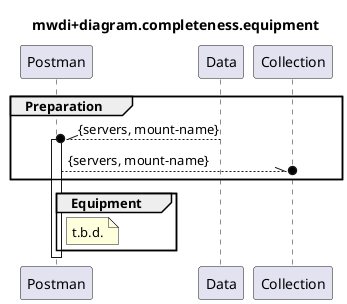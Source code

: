 @startuml mwdi+diagram.completeness.equipment
skinparam responseMessageBelowArrow true

title
mwdi+diagram.completeness.equipment
end title

participant "Postman" as Postman
participant "Data" as Data
participant "Collection" as Collection

group Preparation
  Data --\\o Postman : {servers, mount-name}
  activate Postman
  Postman --\\o Collection : {servers, mount-name}
end

group Equipment
  note right Postman
    t.b.d.
  end note
end

deactivate Postman

@enduml
